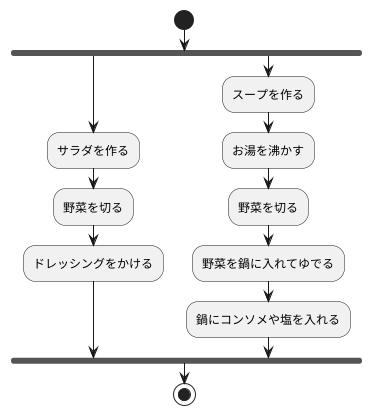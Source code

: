 @startuml 副菜を作る
start

fork
:サラダを作る;
:野菜を切る;
:ドレッシングをかける;
fork again
:スープを作る;
:お湯を沸かす;
:野菜を切る;
:野菜を鍋に入れてゆでる;
:鍋にコンソメや塩を入れる;
endfork

stop
@endum
